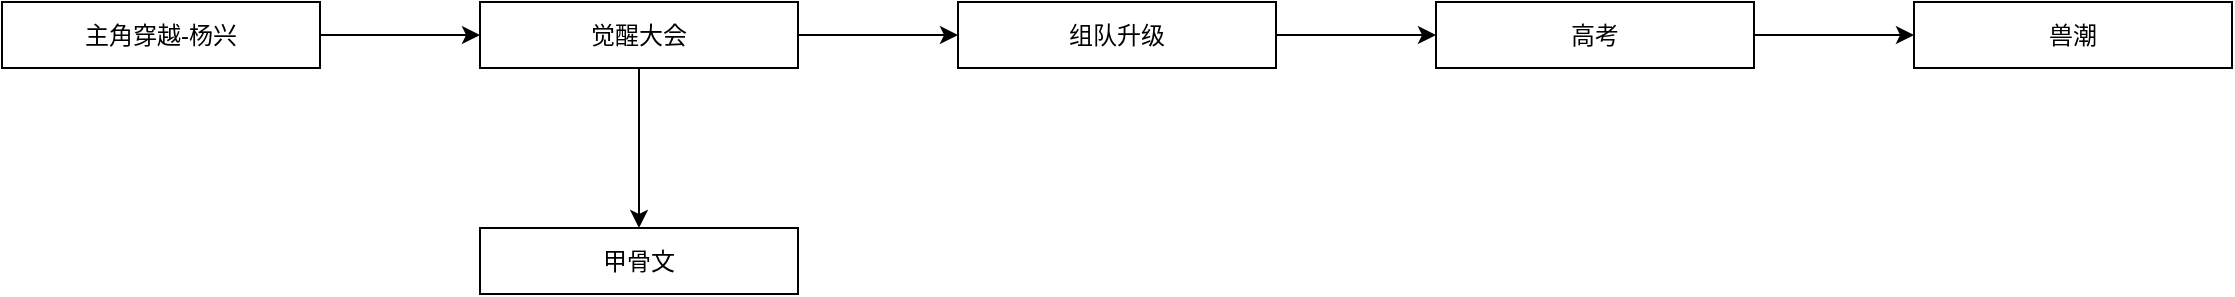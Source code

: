 <mxfile version="24.4.15" type="github">
  <diagram name="第 1 页" id="5l0kKhRnVJDhEQ0UBodO">
    <mxGraphModel dx="2046" dy="735" grid="0" gridSize="10" guides="1" tooltips="1" connect="1" arrows="1" fold="1" page="0" pageScale="1" pageWidth="827" pageHeight="1169" math="0" shadow="0">
      <root>
        <mxCell id="0" />
        <mxCell id="1" parent="0" />
        <mxCell id="ez7I5YomMLrkiN3JUJvY-5" value="" style="edgeStyle=orthogonalEdgeStyle;rounded=0;orthogonalLoop=1;jettySize=auto;html=1;" edge="1" parent="1" source="ez7I5YomMLrkiN3JUJvY-1" target="ez7I5YomMLrkiN3JUJvY-4">
          <mxGeometry relative="1" as="geometry" />
        </mxCell>
        <mxCell id="ez7I5YomMLrkiN3JUJvY-1" value="主角穿越-杨兴" style="rounded=0;whiteSpace=wrap;html=1;" vertex="1" parent="1">
          <mxGeometry x="-66" y="120" width="159" height="33" as="geometry" />
        </mxCell>
        <mxCell id="ez7I5YomMLrkiN3JUJvY-7" value="" style="edgeStyle=orthogonalEdgeStyle;rounded=0;orthogonalLoop=1;jettySize=auto;html=1;" edge="1" parent="1" source="ez7I5YomMLrkiN3JUJvY-4" target="ez7I5YomMLrkiN3JUJvY-6">
          <mxGeometry relative="1" as="geometry" />
        </mxCell>
        <mxCell id="ez7I5YomMLrkiN3JUJvY-13" value="" style="edgeStyle=orthogonalEdgeStyle;rounded=0;orthogonalLoop=1;jettySize=auto;html=1;" edge="1" parent="1" source="ez7I5YomMLrkiN3JUJvY-4" target="ez7I5YomMLrkiN3JUJvY-12">
          <mxGeometry relative="1" as="geometry" />
        </mxCell>
        <mxCell id="ez7I5YomMLrkiN3JUJvY-4" value="觉醒大会" style="rounded=0;whiteSpace=wrap;html=1;" vertex="1" parent="1">
          <mxGeometry x="173" y="120" width="159" height="33" as="geometry" />
        </mxCell>
        <mxCell id="ez7I5YomMLrkiN3JUJvY-9" value="" style="edgeStyle=orthogonalEdgeStyle;rounded=0;orthogonalLoop=1;jettySize=auto;html=1;" edge="1" parent="1" source="ez7I5YomMLrkiN3JUJvY-6" target="ez7I5YomMLrkiN3JUJvY-8">
          <mxGeometry relative="1" as="geometry" />
        </mxCell>
        <mxCell id="ez7I5YomMLrkiN3JUJvY-6" value="组队升级" style="rounded=0;whiteSpace=wrap;html=1;" vertex="1" parent="1">
          <mxGeometry x="412" y="120" width="159" height="33" as="geometry" />
        </mxCell>
        <mxCell id="ez7I5YomMLrkiN3JUJvY-11" value="" style="edgeStyle=orthogonalEdgeStyle;rounded=0;orthogonalLoop=1;jettySize=auto;html=1;" edge="1" parent="1" source="ez7I5YomMLrkiN3JUJvY-8" target="ez7I5YomMLrkiN3JUJvY-10">
          <mxGeometry relative="1" as="geometry" />
        </mxCell>
        <mxCell id="ez7I5YomMLrkiN3JUJvY-8" value="高考" style="rounded=0;whiteSpace=wrap;html=1;" vertex="1" parent="1">
          <mxGeometry x="651" y="120" width="159" height="33" as="geometry" />
        </mxCell>
        <mxCell id="ez7I5YomMLrkiN3JUJvY-10" value="兽潮" style="rounded=0;whiteSpace=wrap;html=1;" vertex="1" parent="1">
          <mxGeometry x="890" y="120" width="159" height="33" as="geometry" />
        </mxCell>
        <mxCell id="ez7I5YomMLrkiN3JUJvY-12" value="甲骨文" style="rounded=0;whiteSpace=wrap;html=1;" vertex="1" parent="1">
          <mxGeometry x="173" y="233" width="159" height="33" as="geometry" />
        </mxCell>
      </root>
    </mxGraphModel>
  </diagram>
</mxfile>

